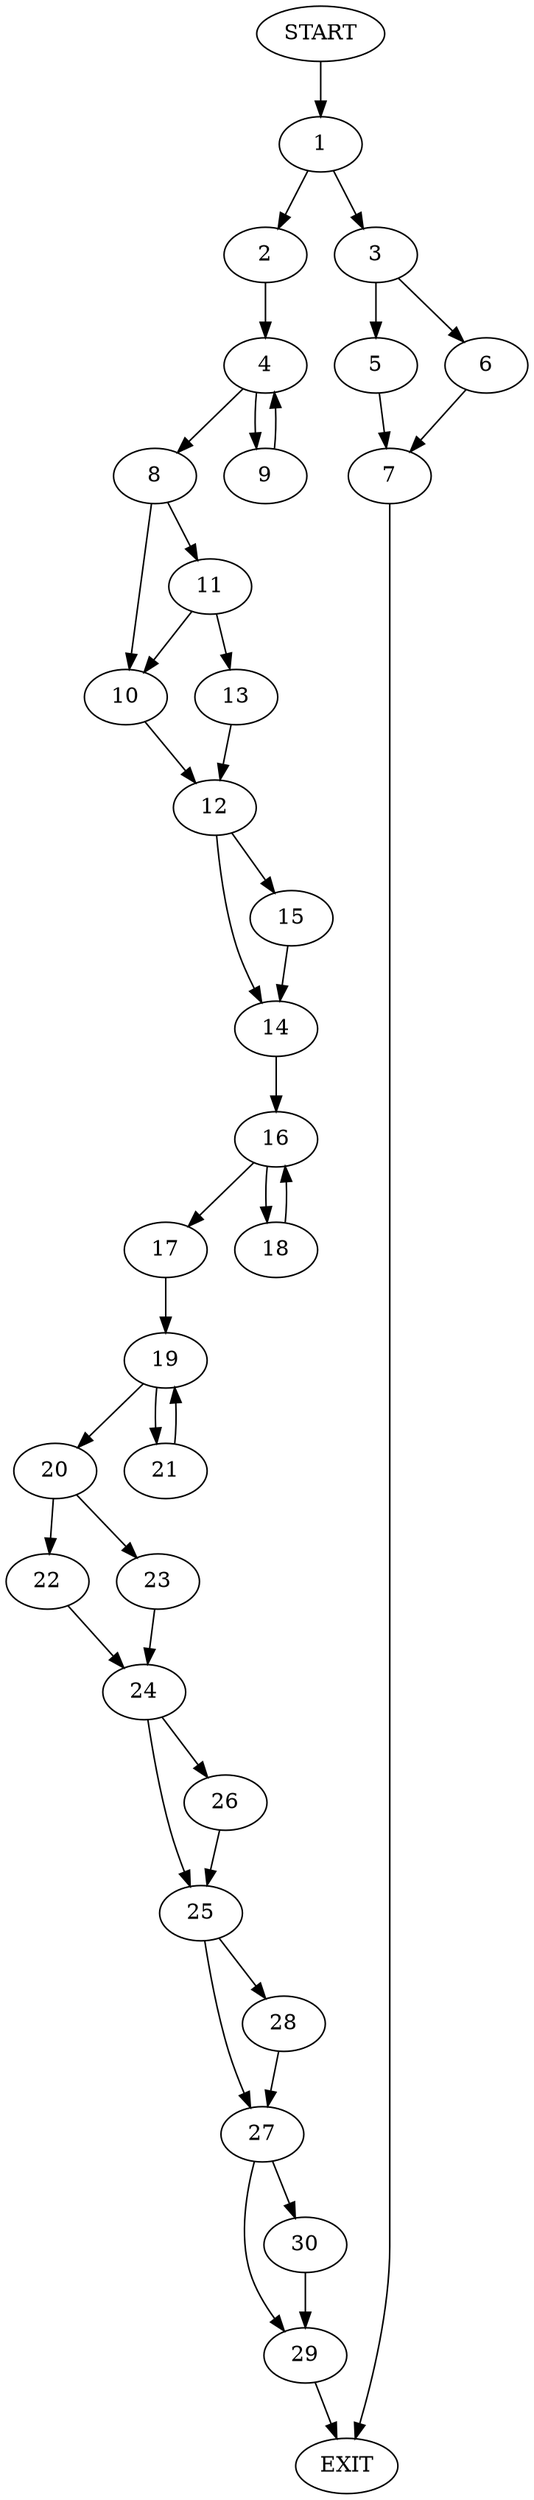 digraph {
0 [label="START"]
31 [label="EXIT"]
0 -> 1
1 -> 2
1 -> 3
2 -> 4
3 -> 5
3 -> 6
5 -> 7
6 -> 7
7 -> 31
4 -> 8
4 -> 9
8 -> 10
8 -> 11
9 -> 4
10 -> 12
11 -> 10
11 -> 13
13 -> 12
12 -> 14
12 -> 15
15 -> 14
14 -> 16
16 -> 17
16 -> 18
17 -> 19
18 -> 16
19 -> 20
19 -> 21
20 -> 22
20 -> 23
21 -> 19
23 -> 24
22 -> 24
24 -> 25
24 -> 26
25 -> 27
25 -> 28
26 -> 25
27 -> 29
27 -> 30
28 -> 27
30 -> 29
29 -> 31
}
